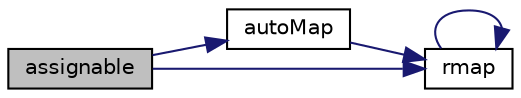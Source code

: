 digraph "assignable"
{
  bgcolor="transparent";
  edge [fontname="Helvetica",fontsize="10",labelfontname="Helvetica",labelfontsize="10"];
  node [fontname="Helvetica",fontsize="10",shape=record];
  rankdir="LR";
  Node35 [label="assignable",height=0.2,width=0.4,color="black", fillcolor="grey75", style="filled", fontcolor="black"];
  Node35 -> Node36 [color="midnightblue",fontsize="10",style="solid",fontname="Helvetica"];
  Node36 [label="autoMap",height=0.2,width=0.4,color="black",URL="$a22769.html#a0ab0c43ce90d756c88dd81e3d0a9eef5",tooltip="Map (and resize as needed) from self given a mapping object. "];
  Node36 -> Node37 [color="midnightblue",fontsize="10",style="solid",fontname="Helvetica"];
  Node37 [label="rmap",height=0.2,width=0.4,color="black",URL="$a22769.html#abe233fd0f00c5f2012c2a8f57f20f5cb",tooltip="Reverse map the given fvPatchField onto this fvPatchField. "];
  Node37 -> Node37 [color="midnightblue",fontsize="10",style="solid",fontname="Helvetica"];
  Node35 -> Node37 [color="midnightblue",fontsize="10",style="solid",fontname="Helvetica"];
}
